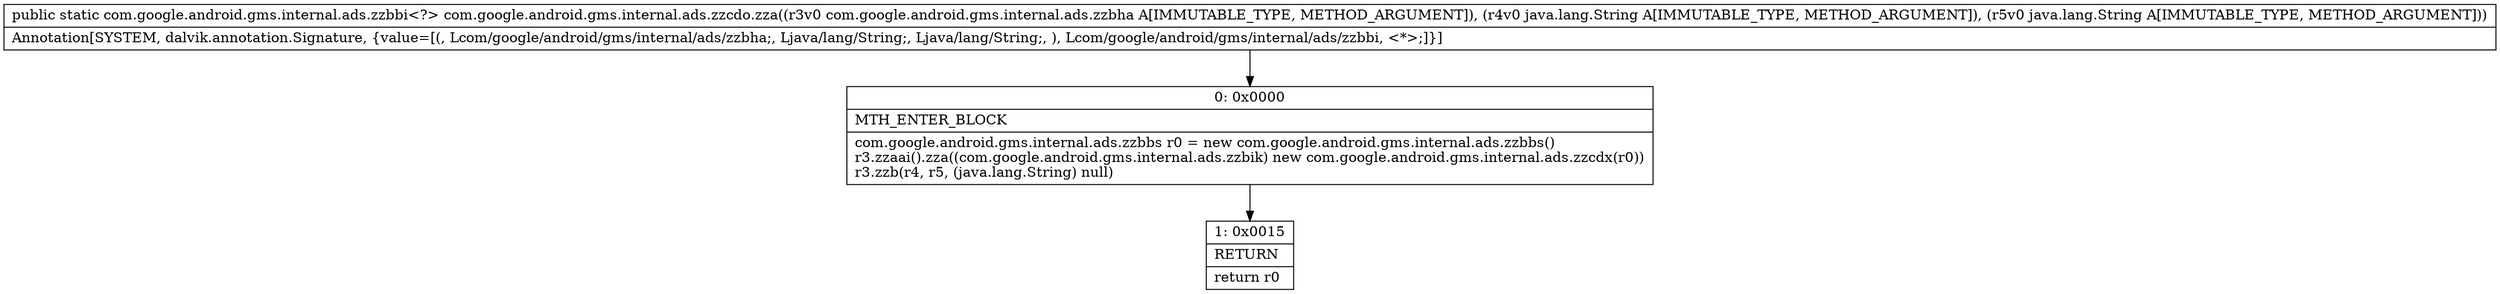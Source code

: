 digraph "CFG forcom.google.android.gms.internal.ads.zzcdo.zza(Lcom\/google\/android\/gms\/internal\/ads\/zzbha;Ljava\/lang\/String;Ljava\/lang\/String;)Lcom\/google\/android\/gms\/internal\/ads\/zzbbi;" {
Node_0 [shape=record,label="{0\:\ 0x0000|MTH_ENTER_BLOCK\l|com.google.android.gms.internal.ads.zzbbs r0 = new com.google.android.gms.internal.ads.zzbbs()\lr3.zzaai().zza((com.google.android.gms.internal.ads.zzbik) new com.google.android.gms.internal.ads.zzcdx(r0))\lr3.zzb(r4, r5, (java.lang.String) null)\l}"];
Node_1 [shape=record,label="{1\:\ 0x0015|RETURN\l|return r0\l}"];
MethodNode[shape=record,label="{public static com.google.android.gms.internal.ads.zzbbi\<?\> com.google.android.gms.internal.ads.zzcdo.zza((r3v0 com.google.android.gms.internal.ads.zzbha A[IMMUTABLE_TYPE, METHOD_ARGUMENT]), (r4v0 java.lang.String A[IMMUTABLE_TYPE, METHOD_ARGUMENT]), (r5v0 java.lang.String A[IMMUTABLE_TYPE, METHOD_ARGUMENT]))  | Annotation[SYSTEM, dalvik.annotation.Signature, \{value=[(, Lcom\/google\/android\/gms\/internal\/ads\/zzbha;, Ljava\/lang\/String;, Ljava\/lang\/String;, ), Lcom\/google\/android\/gms\/internal\/ads\/zzbbi, \<*\>;]\}]\l}"];
MethodNode -> Node_0;
Node_0 -> Node_1;
}

